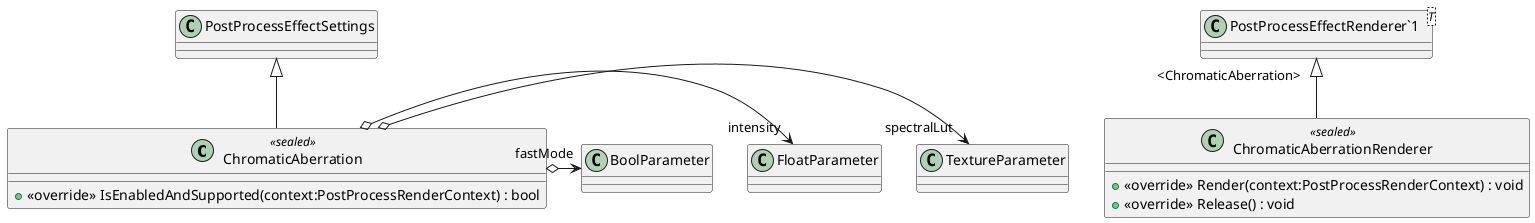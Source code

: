 @startuml
class ChromaticAberration <<sealed>> {
    + <<override>> IsEnabledAndSupported(context:PostProcessRenderContext) : bool
}
class ChromaticAberrationRenderer <<sealed>> {
    + <<override>> Render(context:PostProcessRenderContext) : void
    + <<override>> Release() : void
}
class "PostProcessEffectRenderer`1"<T> {
}
PostProcessEffectSettings <|-- ChromaticAberration
ChromaticAberration o-> "spectralLut" TextureParameter
ChromaticAberration o-> "intensity" FloatParameter
ChromaticAberration o-> "fastMode" BoolParameter
"PostProcessEffectRenderer`1" "<ChromaticAberration>" <|-- ChromaticAberrationRenderer
@enduml
